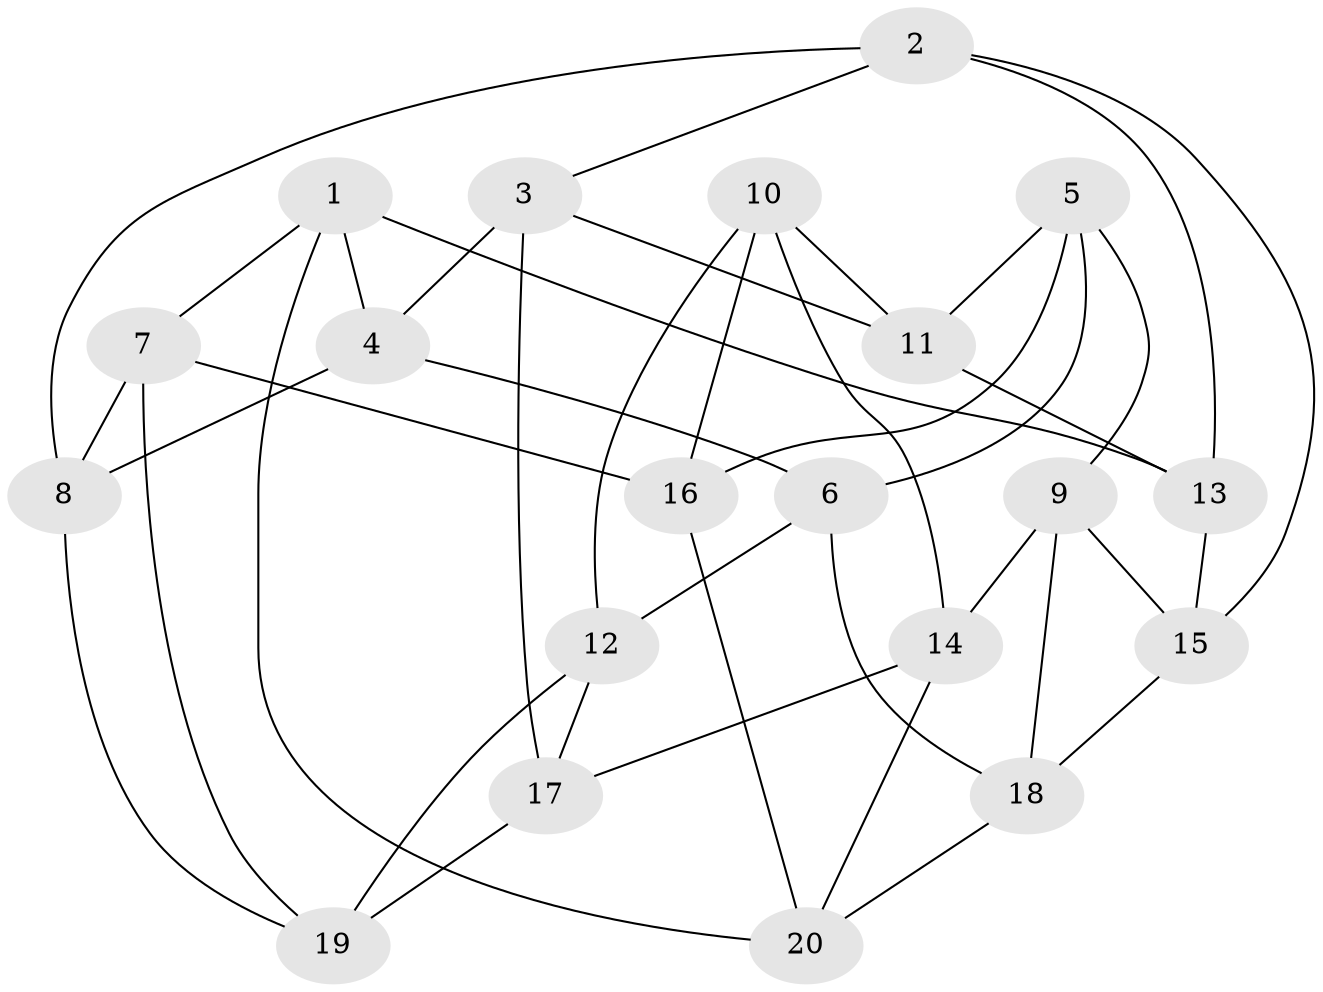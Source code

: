 // Generated by graph-tools (version 1.1) at 2025/46/02/15/25 05:46:28]
// undirected, 20 vertices, 40 edges
graph export_dot {
graph [start="1"]
  node [color=gray90,style=filled];
  1;
  2;
  3;
  4;
  5;
  6;
  7;
  8;
  9;
  10;
  11;
  12;
  13;
  14;
  15;
  16;
  17;
  18;
  19;
  20;
  1 -- 7;
  1 -- 4;
  1 -- 13;
  1 -- 20;
  2 -- 13;
  2 -- 8;
  2 -- 15;
  2 -- 3;
  3 -- 17;
  3 -- 4;
  3 -- 11;
  4 -- 6;
  4 -- 8;
  5 -- 9;
  5 -- 11;
  5 -- 16;
  5 -- 6;
  6 -- 12;
  6 -- 18;
  7 -- 8;
  7 -- 19;
  7 -- 16;
  8 -- 19;
  9 -- 15;
  9 -- 18;
  9 -- 14;
  10 -- 14;
  10 -- 16;
  10 -- 12;
  10 -- 11;
  11 -- 13;
  12 -- 19;
  12 -- 17;
  13 -- 15;
  14 -- 17;
  14 -- 20;
  15 -- 18;
  16 -- 20;
  17 -- 19;
  18 -- 20;
}
